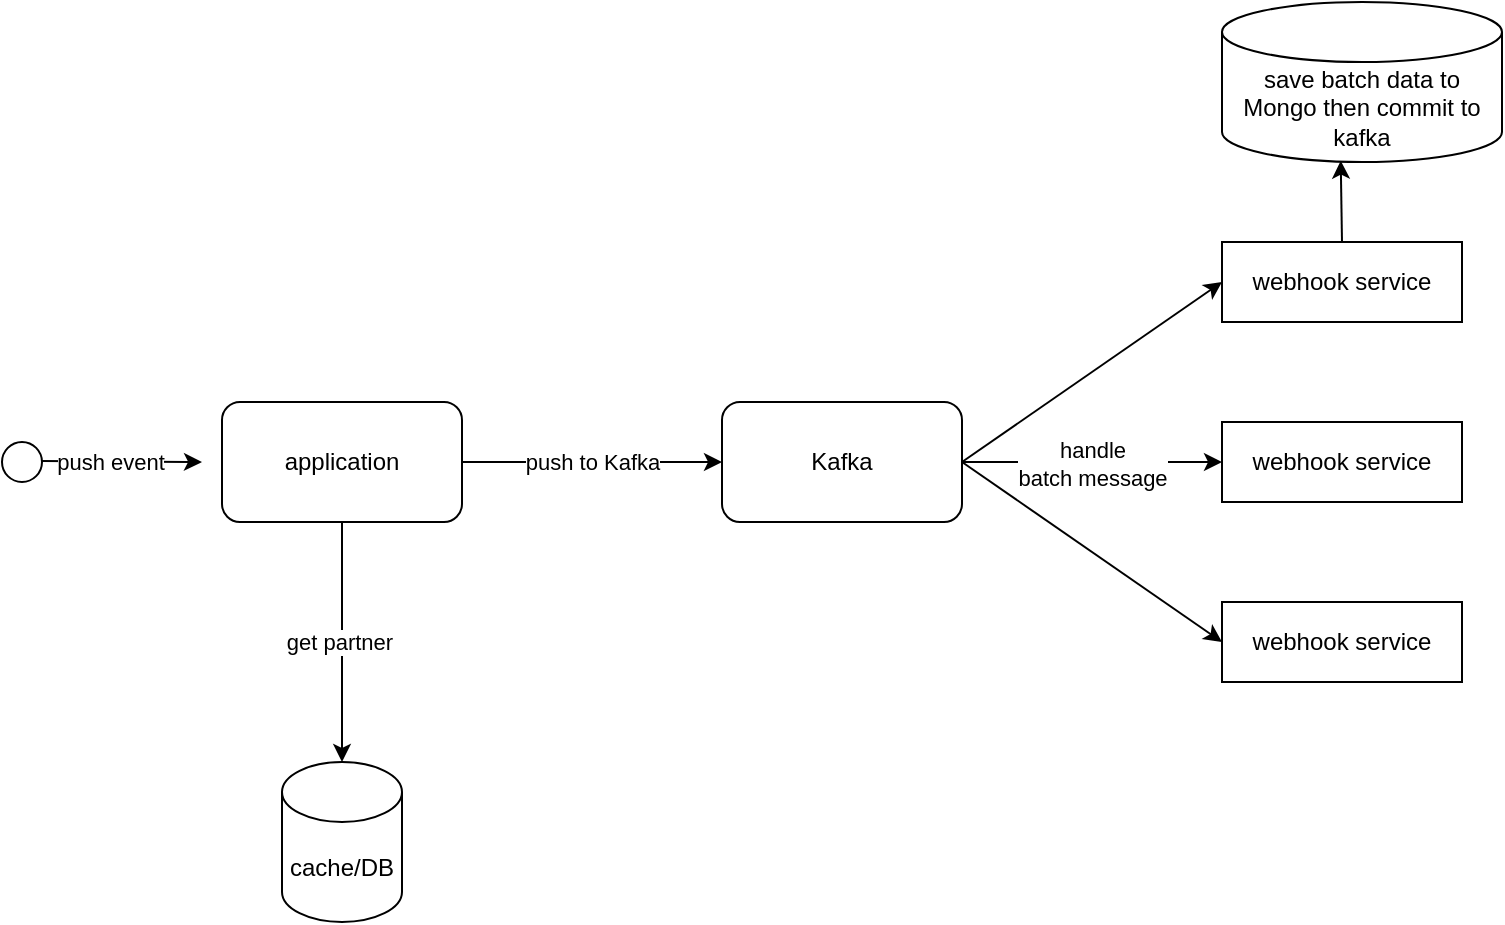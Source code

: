 <mxfile version="21.6.9" type="github">
  <diagram name="Page-1" id="qI5iTx6LYhn5DX0opfQC">
    <mxGraphModel dx="2074" dy="1118" grid="1" gridSize="10" guides="1" tooltips="1" connect="1" arrows="1" fold="1" page="1" pageScale="1" pageWidth="850" pageHeight="1100" math="0" shadow="0">
      <root>
        <mxCell id="0" />
        <mxCell id="1" parent="0" />
        <mxCell id="B4KQ11mXBmCKxKEufbTc-2" value="" style="ellipse;whiteSpace=wrap;html=1;aspect=fixed;" vertex="1" parent="1">
          <mxGeometry x="50" y="390" width="20" height="20" as="geometry" />
        </mxCell>
        <mxCell id="B4KQ11mXBmCKxKEufbTc-5" value="" style="endArrow=classic;html=1;rounded=0;" edge="1" parent="1">
          <mxGeometry relative="1" as="geometry">
            <mxPoint x="70" y="399.5" as="sourcePoint" />
            <mxPoint x="150" y="400" as="targetPoint" />
          </mxGeometry>
        </mxCell>
        <mxCell id="B4KQ11mXBmCKxKEufbTc-12" value="push event&lt;br&gt;" style="edgeLabel;html=1;align=center;verticalAlign=middle;resizable=0;points=[];" vertex="1" connectable="0" parent="B4KQ11mXBmCKxKEufbTc-5">
          <mxGeometry x="-0.158" y="-3" relative="1" as="geometry">
            <mxPoint y="-3" as="offset" />
          </mxGeometry>
        </mxCell>
        <mxCell id="B4KQ11mXBmCKxKEufbTc-14" value="application" style="rounded=1;whiteSpace=wrap;html=1;" vertex="1" parent="1">
          <mxGeometry x="160" y="370" width="120" height="60" as="geometry" />
        </mxCell>
        <mxCell id="B4KQ11mXBmCKxKEufbTc-15" value="cache/DB" style="shape=cylinder3;whiteSpace=wrap;html=1;boundedLbl=1;backgroundOutline=1;size=15;" vertex="1" parent="1">
          <mxGeometry x="190" y="550" width="60" height="80" as="geometry" />
        </mxCell>
        <mxCell id="B4KQ11mXBmCKxKEufbTc-16" value="" style="endArrow=classic;html=1;rounded=0;exitX=0.5;exitY=1;exitDx=0;exitDy=0;entryX=0.5;entryY=0;entryDx=0;entryDy=0;entryPerimeter=0;" edge="1" parent="1" source="B4KQ11mXBmCKxKEufbTc-14" target="B4KQ11mXBmCKxKEufbTc-15">
          <mxGeometry relative="1" as="geometry">
            <mxPoint x="370" y="570" as="sourcePoint" />
            <mxPoint x="470" y="570" as="targetPoint" />
          </mxGeometry>
        </mxCell>
        <mxCell id="B4KQ11mXBmCKxKEufbTc-17" value="get partner&amp;nbsp;" style="edgeLabel;resizable=0;html=1;align=center;verticalAlign=middle;" connectable="0" vertex="1" parent="B4KQ11mXBmCKxKEufbTc-16">
          <mxGeometry relative="1" as="geometry" />
        </mxCell>
        <mxCell id="B4KQ11mXBmCKxKEufbTc-19" value="" style="endArrow=classic;html=1;rounded=0;exitX=1;exitY=0.5;exitDx=0;exitDy=0;" edge="1" parent="1" source="B4KQ11mXBmCKxKEufbTc-14">
          <mxGeometry relative="1" as="geometry">
            <mxPoint x="370" y="570" as="sourcePoint" />
            <mxPoint x="410" y="400" as="targetPoint" />
          </mxGeometry>
        </mxCell>
        <mxCell id="B4KQ11mXBmCKxKEufbTc-20" value="push to Kafka" style="edgeLabel;resizable=0;html=1;align=center;verticalAlign=middle;" connectable="0" vertex="1" parent="B4KQ11mXBmCKxKEufbTc-19">
          <mxGeometry relative="1" as="geometry" />
        </mxCell>
        <mxCell id="B4KQ11mXBmCKxKEufbTc-29" value="" style="edgeStyle=orthogonalEdgeStyle;rounded=0;orthogonalLoop=1;jettySize=auto;html=1;entryX=0;entryY=0.5;entryDx=0;entryDy=0;" edge="1" parent="1" source="B4KQ11mXBmCKxKEufbTc-21" target="B4KQ11mXBmCKxKEufbTc-27">
          <mxGeometry relative="1" as="geometry">
            <mxPoint x="640" y="400" as="targetPoint" />
          </mxGeometry>
        </mxCell>
        <mxCell id="B4KQ11mXBmCKxKEufbTc-33" value="handle &lt;br&gt;batch message" style="edgeLabel;html=1;align=center;verticalAlign=middle;resizable=0;points=[];" vertex="1" connectable="0" parent="B4KQ11mXBmCKxKEufbTc-29">
          <mxGeometry x="-0.005" y="-1" relative="1" as="geometry">
            <mxPoint as="offset" />
          </mxGeometry>
        </mxCell>
        <mxCell id="B4KQ11mXBmCKxKEufbTc-21" value="Kafka" style="rounded=1;whiteSpace=wrap;html=1;" vertex="1" parent="1">
          <mxGeometry x="410" y="370" width="120" height="60" as="geometry" />
        </mxCell>
        <mxCell id="B4KQ11mXBmCKxKEufbTc-25" value="webhook service" style="rounded=0;whiteSpace=wrap;html=1;" vertex="1" parent="1">
          <mxGeometry x="660" y="290" width="120" height="40" as="geometry" />
        </mxCell>
        <mxCell id="B4KQ11mXBmCKxKEufbTc-26" value="webhook service" style="rounded=0;whiteSpace=wrap;html=1;" vertex="1" parent="1">
          <mxGeometry x="660" y="470" width="120" height="40" as="geometry" />
        </mxCell>
        <mxCell id="B4KQ11mXBmCKxKEufbTc-27" value="webhook service" style="rounded=0;whiteSpace=wrap;html=1;" vertex="1" parent="1">
          <mxGeometry x="660" y="380" width="120" height="40" as="geometry" />
        </mxCell>
        <mxCell id="B4KQ11mXBmCKxKEufbTc-34" value="" style="endArrow=classic;html=1;rounded=0;exitX=1;exitY=0.5;exitDx=0;exitDy=0;entryX=0;entryY=0.5;entryDx=0;entryDy=0;" edge="1" parent="1" source="B4KQ11mXBmCKxKEufbTc-21" target="B4KQ11mXBmCKxKEufbTc-26">
          <mxGeometry width="50" height="50" relative="1" as="geometry">
            <mxPoint x="560" y="580" as="sourcePoint" />
            <mxPoint x="450" y="550" as="targetPoint" />
          </mxGeometry>
        </mxCell>
        <mxCell id="B4KQ11mXBmCKxKEufbTc-35" value="" style="endArrow=classic;html=1;rounded=0;entryX=0;entryY=0.5;entryDx=0;entryDy=0;" edge="1" parent="1" target="B4KQ11mXBmCKxKEufbTc-25">
          <mxGeometry width="50" height="50" relative="1" as="geometry">
            <mxPoint x="530" y="400" as="sourcePoint" />
            <mxPoint x="670" y="500" as="targetPoint" />
          </mxGeometry>
        </mxCell>
        <mxCell id="B4KQ11mXBmCKxKEufbTc-36" value="save batch data to Mongo then commit to kafka" style="shape=cylinder3;whiteSpace=wrap;html=1;boundedLbl=1;backgroundOutline=1;size=15;" vertex="1" parent="1">
          <mxGeometry x="660" y="170" width="140" height="80" as="geometry" />
        </mxCell>
        <mxCell id="B4KQ11mXBmCKxKEufbTc-37" value="" style="endArrow=classic;html=1;rounded=0;exitX=0.5;exitY=0;exitDx=0;exitDy=0;entryX=0.424;entryY=0.992;entryDx=0;entryDy=0;entryPerimeter=0;" edge="1" parent="1" source="B4KQ11mXBmCKxKEufbTc-25" target="B4KQ11mXBmCKxKEufbTc-36">
          <mxGeometry width="50" height="50" relative="1" as="geometry">
            <mxPoint x="400" y="600" as="sourcePoint" />
            <mxPoint x="710" y="260" as="targetPoint" />
          </mxGeometry>
        </mxCell>
      </root>
    </mxGraphModel>
  </diagram>
</mxfile>
